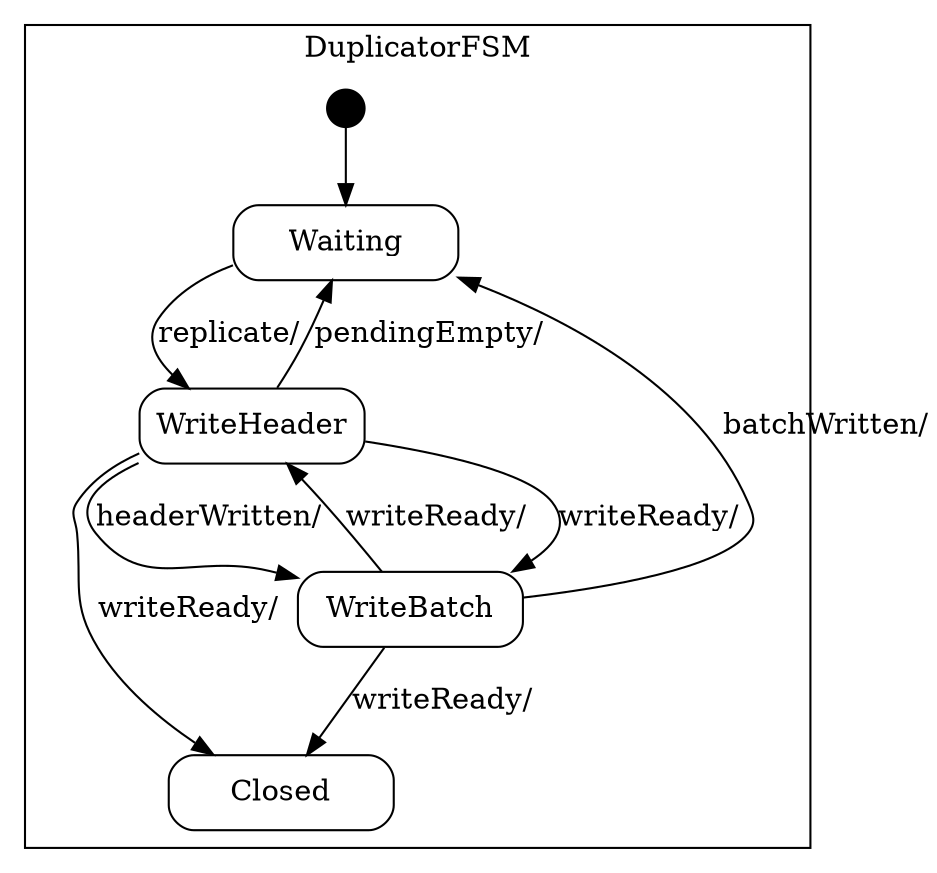 digraph Duplicator {

    node
        [shape=Mrecord width=1.5];

    subgraph cluster_DuplicatorFSM {

        label="DuplicatorFSM";

        //
        // States (Nodes)
        //

        "DuplicatorFSM::Waiting"
            [label="{Waiting}"];

        "DuplicatorFSM::WriteHeader"
            [label="{WriteHeader}"];

        "DuplicatorFSM::WriteBatch"
            [label="{WriteBatch}"];

        "DuplicatorFSM::Closed"
            [label="{Closed}"];

        "%start"
            [label="" shape=circle style=filled fillcolor=black width=0.25];

        //
        // Transitions (Edges)
        //

        "DuplicatorFSM::Waiting" -> "DuplicatorFSM::WriteHeader"
            [label="replicate/\l"];

        "DuplicatorFSM::WriteHeader" -> "DuplicatorFSM::Closed"
            [label="writeReady/\l"];

        "DuplicatorFSM::WriteHeader" -> "DuplicatorFSM::WriteBatch"
            [label="writeReady/\l"];

        "DuplicatorFSM::WriteHeader" -> "DuplicatorFSM::WriteBatch"
            [label="headerWritten/\l"];

        "DuplicatorFSM::WriteHeader" -> "DuplicatorFSM::Waiting"
            [label="pendingEmpty/\l"];

        "DuplicatorFSM::WriteBatch" -> "DuplicatorFSM::Closed"
            [label="writeReady/\l"];

        "DuplicatorFSM::WriteBatch" -> "DuplicatorFSM::WriteHeader"
            [label="writeReady/\l"];

        "DuplicatorFSM::WriteBatch" -> "DuplicatorFSM::Waiting"
            [label="batchWritten/\l"];

        "%start" -> "DuplicatorFSM::Waiting"
    }

}

